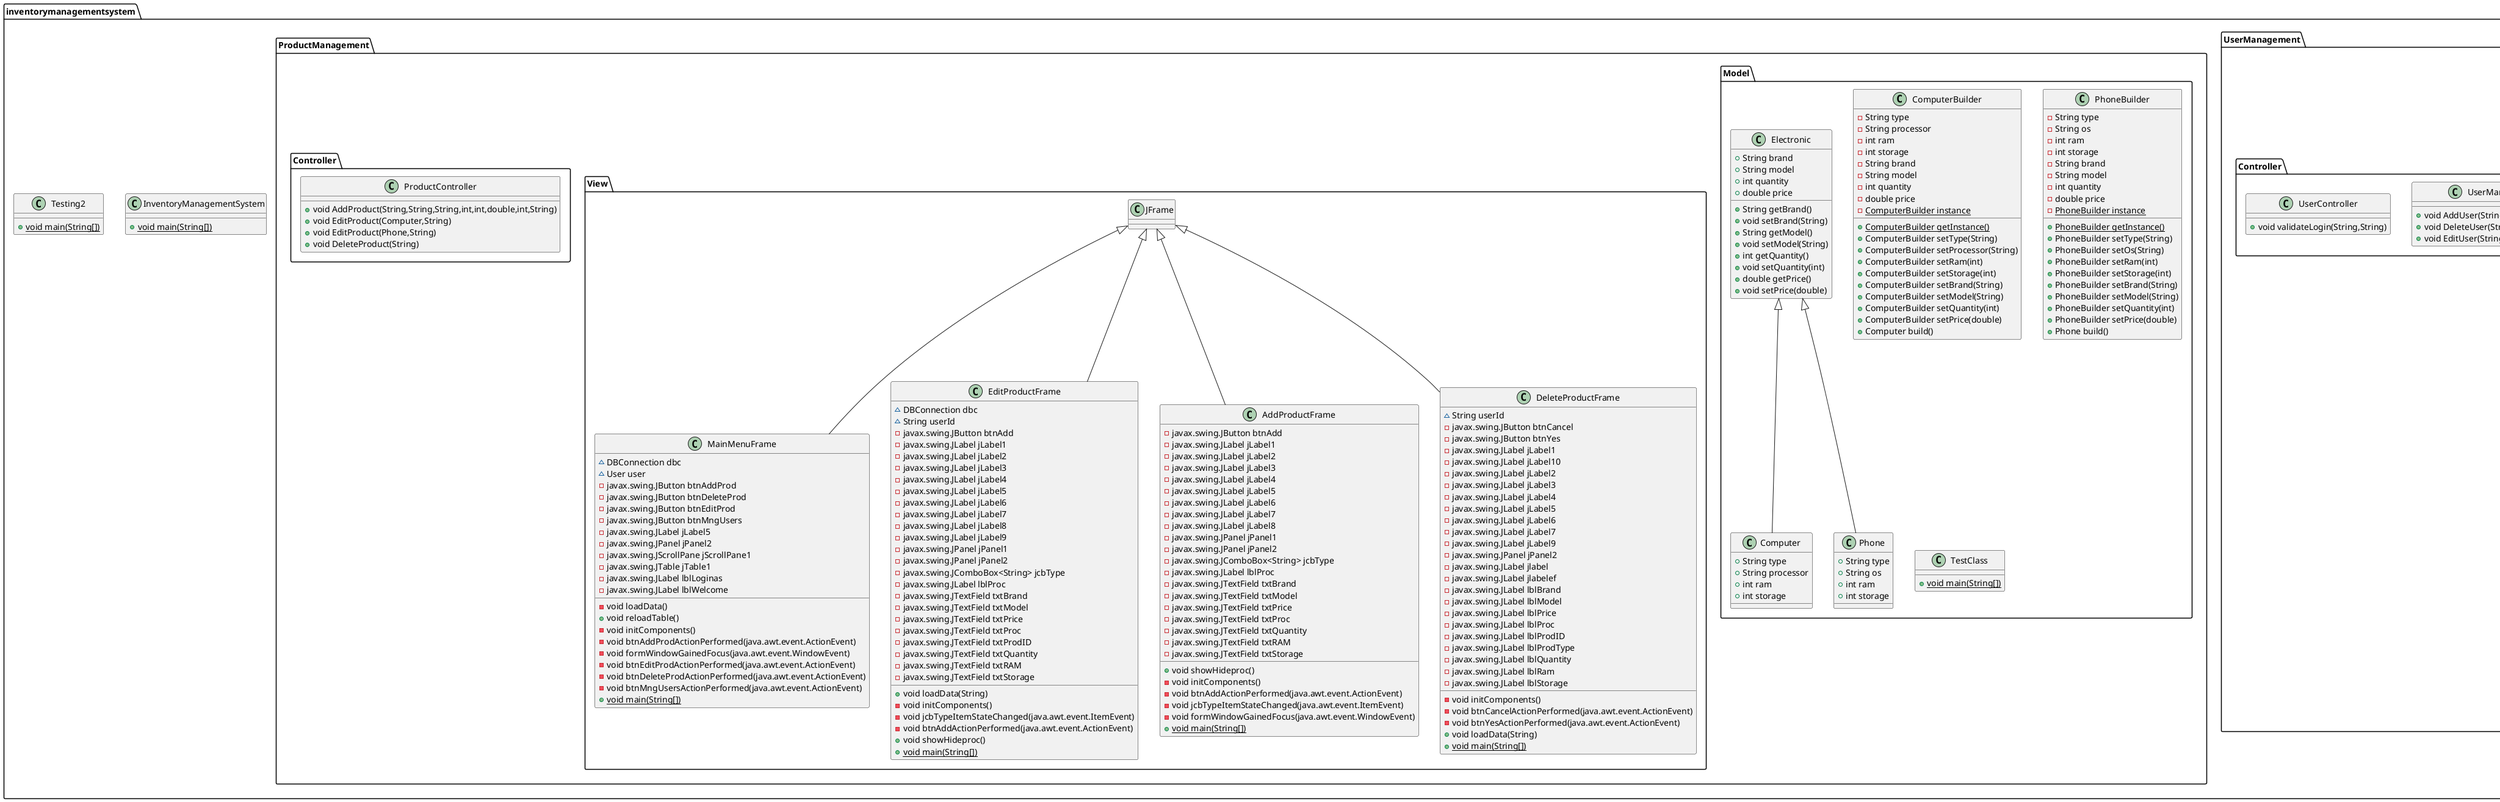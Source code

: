 @startuml
class inventorymanagementsystem.InventoryManagementSystem {
+ {static} void main(String[])
}
class inventorymanagementsystem.UserManagement.View.UserManagement {
- javax.swing.JButton btnAdd
- javax.swing.JButton btnDelete
- javax.swing.JButton btnEdit
- javax.swing.JLabel jLabel1
- javax.swing.JPanel jPanel1
- javax.swing.JScrollPane jScrollPane1
- javax.swing.JTable jTable1
+ void loadTable()
+ void reloadTable()
- void initComponents()
- void btnAddActionPerformed(java.awt.event.ActionEvent)
- void btnDeleteActionPerformed(java.awt.event.ActionEvent)
- void formWindowGainedFocus(java.awt.event.WindowEvent)
- void btnEditActionPerformed(java.awt.event.ActionEvent)
+ {static} void main(String[])
}
class inventorymanagementsystem.ProductManagement.Model.ComputerBuilder {
- String type
- String processor
- int ram
- int storage
- String brand
- String model
- int quantity
- double price
- {static} ComputerBuilder instance
+ {static} ComputerBuilder getInstance()
+ ComputerBuilder setType(String)
+ ComputerBuilder setProcessor(String)
+ ComputerBuilder setRam(int)
+ ComputerBuilder setStorage(int)
+ ComputerBuilder setBrand(String)
+ ComputerBuilder setModel(String)
+ ComputerBuilder setQuantity(int)
+ ComputerBuilder setPrice(double)
+ Computer build()
}
class inventorymanagementsystem.UserManagement.Model.UserManagementModel {
~ String ID
~ String firstname
~ String lastname
~ String isAdmin
~ String username
~ String password
- {static} UserManagementModel instance
+ {static} UserManagementModel getInstance()
+ String getID()
+ void setID(String)
+ String getFirstname()
+ void setFirstname(String)
+ String getLastname()
+ void setLastname(String)
+ String getIsAdmin()
+ void setIsAdmin(String)
+ String getUsername()
+ void setUsername(String)
+ String getPassword()
+ void setPassword(String)
}
class inventorymanagementsystem.UserManagement.Controller.UserManagementController {
+ void AddUser(String,String,String,String,String)
+ void DeleteUser(String)
+ void EditUser(String)
}
class inventorymanagementsystem.UserManagement.Model.User {
~ int userID
~ String firstName
~ String lastName
~ String username
~ String isAdmin
- {static} User instance
+ {static} User getInstance()
+ int getUserID()
+ void setUserID(int)
+ String getUsername()
+ void setUsername(String)
+ String getFirstName()
+ void setFirstName(String)
+ String getLastName()
+ void setLastName(String)
+ String getIsAdmin()
+ void setIsAdmin(String)
}
class inventorymanagementsystem.ProductManagement.Model.Electronic {
+ String brand
+ String model
+ int quantity
+ double price
+ String getBrand()
+ void setBrand(String)
+ String getModel()
+ void setModel(String)
+ int getQuantity()
+ void setQuantity(int)
+ double getPrice()
+ void setPrice(double)
}
class inventorymanagementsystem.ProductManagement.Model.PhoneBuilder {
- String type
- String os
- int ram
- int storage
- String brand
- String model
- int quantity
- double price
- {static} PhoneBuilder instance
+ {static} PhoneBuilder getInstance()
+ PhoneBuilder setType(String)
+ PhoneBuilder setOs(String)
+ PhoneBuilder setRam(int)
+ PhoneBuilder setStorage(int)
+ PhoneBuilder setBrand(String)
+ PhoneBuilder setModel(String)
+ PhoneBuilder setQuantity(int)
+ PhoneBuilder setPrice(double)
+ Phone build()
}
class inventorymanagementsystem.UserManagement.Model.DBConnection {
~ String query
~ String url
~ String user
~ String password
- {static} DBConnection instance
+ {static} DBConnection getInstance()
+ String getQuery()
+ void setQuery(String)
+ String getUrl()
+ String getUser()
+ String getPassword()
}
class inventorymanagementsystem.UserManagement.View.UserAddFrame {
- javax.swing.JButton btnAdd
- javax.swing.JLabel jLabel1
- javax.swing.JLabel jLabel2
- javax.swing.JLabel jLabel3
- javax.swing.JLabel jLabel4
- javax.swing.JLabel jLabel5
- javax.swing.JLabel jLabel6
- javax.swing.JPanel jPanel1
- javax.swing.JPanel jPanel2
- javax.swing.JComboBox<String> jcbRoles
+ javax.swing.JTextField txtFirstName
+ javax.swing.JTextField txtLastName
+ javax.swing.JTextField txtPassword
+ javax.swing.JTextField txtUsername
- void initComponents()
- void btnAddActionPerformed(java.awt.event.ActionEvent)
+ {static} void main(String[])
}
class inventorymanagementsystem.ProductManagement.View.MainMenuFrame {
~ DBConnection dbc
~ User user
- javax.swing.JButton btnAddProd
- javax.swing.JButton btnDeleteProd
- javax.swing.JButton btnEditProd
- javax.swing.JButton btnMngUsers
- javax.swing.JLabel jLabel5
- javax.swing.JPanel jPanel2
- javax.swing.JScrollPane jScrollPane1
- javax.swing.JTable jTable1
- javax.swing.JLabel lblLoginas
- javax.swing.JLabel lblWelcome
- void loadData()
+ void reloadTable()
- void initComponents()
- void btnAddProdActionPerformed(java.awt.event.ActionEvent)
- void formWindowGainedFocus(java.awt.event.WindowEvent)
- void btnEditProdActionPerformed(java.awt.event.ActionEvent)
- void btnDeleteProdActionPerformed(java.awt.event.ActionEvent)
- void btnMngUsersActionPerformed(java.awt.event.ActionEvent)
+ {static} void main(String[])
}
class inventorymanagementsystem.ProductManagement.Model.Computer {
+ String type
+ String processor
+ int ram
+ int storage
}
class inventorymanagementsystem.UserManagement.View.LoginFrame {
- javax.swing.JButton btnLogin
- javax.swing.JLabel jLabel1
- javax.swing.JLabel jLabel2
- javax.swing.JLabel jLabel3
- javax.swing.JPanel jPanel1
- javax.swing.JLabel lblTitle
- javax.swing.JPasswordField txtPassword
- javax.swing.JTextField txtUsername
- void initComponents()
- void btnLoginActionPerformed(java.awt.event.ActionEvent)
+ {static} void main(String[])
}
class inventorymanagementsystem.ProductManagement.View.EditProductFrame {
~ DBConnection dbc
~ String userId
- javax.swing.JButton btnAdd
- javax.swing.JLabel jLabel1
- javax.swing.JLabel jLabel2
- javax.swing.JLabel jLabel3
- javax.swing.JLabel jLabel4
- javax.swing.JLabel jLabel5
- javax.swing.JLabel jLabel6
- javax.swing.JLabel jLabel7
- javax.swing.JLabel jLabel8
- javax.swing.JLabel jLabel9
- javax.swing.JPanel jPanel1
- javax.swing.JPanel jPanel2
- javax.swing.JComboBox<String> jcbType
- javax.swing.JLabel lblProc
- javax.swing.JTextField txtBrand
- javax.swing.JTextField txtModel
- javax.swing.JTextField txtPrice
- javax.swing.JTextField txtProc
- javax.swing.JTextField txtProdID
- javax.swing.JTextField txtQuantity
- javax.swing.JTextField txtRAM
- javax.swing.JTextField txtStorage
+ void loadData(String)
- void initComponents()
- void jcbTypeItemStateChanged(java.awt.event.ItemEvent)
- void btnAddActionPerformed(java.awt.event.ActionEvent)
+ void showHideproc()
+ {static} void main(String[])
}
class inventorymanagementsystem.ProductManagement.View.AddProductFrame {
- javax.swing.JButton btnAdd
- javax.swing.JLabel jLabel1
- javax.swing.JLabel jLabel2
- javax.swing.JLabel jLabel3
- javax.swing.JLabel jLabel4
- javax.swing.JLabel jLabel5
- javax.swing.JLabel jLabel6
- javax.swing.JLabel jLabel7
- javax.swing.JLabel jLabel8
- javax.swing.JPanel jPanel1
- javax.swing.JPanel jPanel2
- javax.swing.JComboBox<String> jcbType
- javax.swing.JLabel lblProc
- javax.swing.JTextField txtBrand
- javax.swing.JTextField txtModel
- javax.swing.JTextField txtPrice
- javax.swing.JTextField txtProc
- javax.swing.JTextField txtQuantity
- javax.swing.JTextField txtRAM
- javax.swing.JTextField txtStorage
+ void showHideproc()
- void initComponents()
- void btnAddActionPerformed(java.awt.event.ActionEvent)
- void jcbTypeItemStateChanged(java.awt.event.ItemEvent)
- void formWindowGainedFocus(java.awt.event.WindowEvent)
+ {static} void main(String[])
}
class inventorymanagementsystem.UserManagement.Controller.UserController {
+ void validateLogin(String,String)
}
class inventorymanagementsystem.ProductManagement.View.DeleteProductFrame {
~ String userId
- javax.swing.JButton btnCancel
- javax.swing.JButton btnYes
- javax.swing.JLabel jLabel1
- javax.swing.JLabel jLabel10
- javax.swing.JLabel jLabel2
- javax.swing.JLabel jLabel3
- javax.swing.JLabel jLabel4
- javax.swing.JLabel jLabel5
- javax.swing.JLabel jLabel6
- javax.swing.JLabel jLabel7
- javax.swing.JLabel jLabel9
- javax.swing.JPanel jPanel2
- javax.swing.JLabel jlabel
- javax.swing.JLabel jlabelef
- javax.swing.JLabel lblBrand
- javax.swing.JLabel lblModel
- javax.swing.JLabel lblPrice
- javax.swing.JLabel lblProc
- javax.swing.JLabel lblProdID
- javax.swing.JLabel lblProdType
- javax.swing.JLabel lblQuantity
- javax.swing.JLabel lblRam
- javax.swing.JLabel lblStorage
- void initComponents()
- void btnCancelActionPerformed(java.awt.event.ActionEvent)
- void btnYesActionPerformed(java.awt.event.ActionEvent)
+ void loadData(String)
+ {static} void main(String[])
}
class inventorymanagementsystem.ProductManagement.Model.TestClass {
+ {static} void main(String[])
}
class inventorymanagementsystem.ProductManagement.Controller.ProductController {
+ void AddProduct(String,String,String,int,int,double,int,String)
+ void EditProduct(Computer,String)
+ void EditProduct(Phone,String)
+ void DeleteProduct(String)
}
class inventorymanagementsystem.Testing2 {
+ {static} void main(String[])
}
class inventorymanagementsystem.UserManagement.View.UserEditFrame {
- javax.swing.JButton btnSave
- javax.swing.JLabel jLabel1
- javax.swing.JLabel jLabel2
- javax.swing.JLabel jLabel3
- javax.swing.JLabel jLabel4
- javax.swing.JLabel jLabel5
- javax.swing.JLabel jLabel6
- javax.swing.JLabel jLabel7
- javax.swing.JPanel jPanel1
- javax.swing.JPanel jPanel2
- javax.swing.JComboBox<String> jcbRoles
+ javax.swing.JTextField txtFirstName
+ javax.swing.JTextField txtLastName
+ javax.swing.JTextField txtPassword
+ javax.swing.JTextField txtUserID
+ javax.swing.JTextField txtUsername
+ void loadData()
- void initComponents()
- void btnSaveActionPerformed(java.awt.event.ActionEvent)
+ {static} void main(String[])
}
class inventorymanagementsystem.ProductManagement.Model.Phone {
+ String type
+ String os
+ int ram
+ int storage
}
class inventorymanagementsystem.UserManagement.View.UserDeleteFrame {
~ UserManagementModel umd
- javax.swing.JButton btnCancel
- javax.swing.JButton btnYes
- javax.swing.JLabel jLabel1
- javax.swing.JLabel jLabel2
- javax.swing.JLabel jLabel3
- javax.swing.JLabel jLabel4
- javax.swing.JLabel jLabel5
- javax.swing.JLabel jLabel6
- javax.swing.JLabel jLabel7
- javax.swing.JPanel jPanel2
- javax.swing.JLabel txtFname
- javax.swing.JLabel txtLname
- javax.swing.JLabel txtRole
- javax.swing.JLabel txtUserID
- javax.swing.JLabel txtUsername
+ void loadData()
- void initComponents()
- void btnCancelActionPerformed(java.awt.event.ActionEvent)
- void btnYesActionPerformed(java.awt.event.ActionEvent)
+ {static} void main(String[])
}


inventorymanagementsystem.UserManagement.View.JFrame <|-- inventorymanagementsystem.UserManagement.View.UserManagement
inventorymanagementsystem.UserManagement.View.JFrame <|-- inventorymanagementsystem.UserManagement.View.UserAddFrame
inventorymanagementsystem.ProductManagement.View.JFrame <|-- inventorymanagementsystem.ProductManagement.View.MainMenuFrame
inventorymanagementsystem.ProductManagement.Model.Electronic <|-- inventorymanagementsystem.ProductManagement.Model.Computer
inventorymanagementsystem.UserManagement.View.JFrame <|-- inventorymanagementsystem.UserManagement.View.LoginFrame
inventorymanagementsystem.ProductManagement.View.JFrame <|-- inventorymanagementsystem.ProductManagement.View.EditProductFrame
inventorymanagementsystem.ProductManagement.View.JFrame <|-- inventorymanagementsystem.ProductManagement.View.AddProductFrame
inventorymanagementsystem.ProductManagement.View.JFrame <|-- inventorymanagementsystem.ProductManagement.View.DeleteProductFrame
inventorymanagementsystem.UserManagement.View.JFrame <|-- inventorymanagementsystem.UserManagement.View.UserEditFrame
inventorymanagementsystem.ProductManagement.Model.Electronic <|-- inventorymanagementsystem.ProductManagement.Model.Phone
inventorymanagementsystem.UserManagement.View.JFrame <|-- inventorymanagementsystem.UserManagement.View.UserDeleteFrame
@enduml